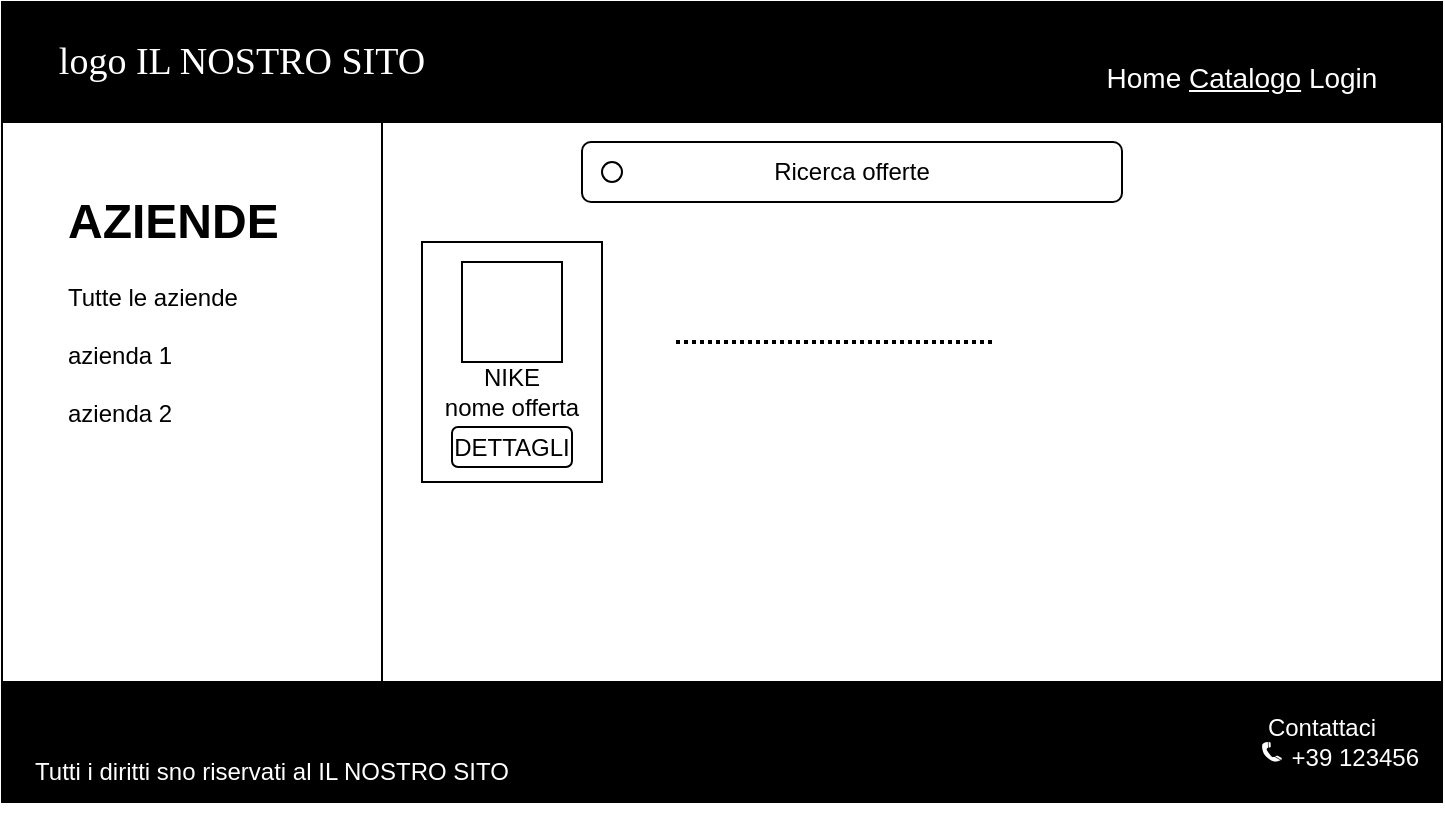 <mxfile version="21.2.2" type="onedrive">
  <diagram name="Pagina-1" id="BPd0MRd_K-sBMU0qDU0N">
    <mxGraphModel grid="1" page="1" gridSize="10" guides="1" tooltips="1" connect="1" arrows="1" fold="1" pageScale="1" pageWidth="827" pageHeight="1169" math="0" shadow="0">
      <root>
        <mxCell id="0" />
        <mxCell id="1" parent="0" />
        <mxCell id="JAwBmD1N5kL1gkn6KSLy-4" value="" style="rounded=0;whiteSpace=wrap;html=1;" vertex="1" parent="1">
          <mxGeometry x="40" y="680" width="720" height="400" as="geometry" />
        </mxCell>
        <mxCell id="JAwBmD1N5kL1gkn6KSLy-5" value="" style="rounded=0;whiteSpace=wrap;html=1;fillColor=#000000;" vertex="1" parent="1">
          <mxGeometry x="40" y="680" width="720" height="60" as="geometry" />
        </mxCell>
        <mxCell id="JAwBmD1N5kL1gkn6KSLy-6" value="logo IL NOSTRO SITO" style="text;html=1;strokeColor=none;fillColor=none;align=center;verticalAlign=middle;whiteSpace=wrap;rounded=0;fontColor=#FFFFFF;fontSize=19;fontStyle=0;fontFamily=Verdana;" vertex="1" parent="1">
          <mxGeometry x="50" y="687.5" width="220" height="45" as="geometry" />
        </mxCell>
        <mxCell id="JAwBmD1N5kL1gkn6KSLy-7" value="Home &lt;u&gt;Catalogo&lt;/u&gt; Login" style="text;html=1;strokeColor=none;fillColor=none;align=center;verticalAlign=middle;whiteSpace=wrap;rounded=0;fontColor=#FFFFFF;fontSize=14;" vertex="1" parent="1">
          <mxGeometry x="570" y="702.5" width="180" height="30" as="geometry" />
        </mxCell>
        <mxCell id="JAwBmD1N5kL1gkn6KSLy-8" value="" style="rounded=0;whiteSpace=wrap;html=1;" vertex="1" parent="1">
          <mxGeometry x="40" y="740" width="190" height="340" as="geometry" />
        </mxCell>
        <mxCell id="JAwBmD1N5kL1gkn6KSLy-9" value="&lt;h1&gt;AZIENDE&lt;/h1&gt;&lt;div&gt;Tutte le aziende&lt;/div&gt;&lt;div&gt;&lt;br&gt;&lt;/div&gt;&lt;div&gt;azienda 1&lt;/div&gt;&lt;div&gt;&lt;br&gt;&lt;/div&gt;&lt;div&gt;azienda 2&lt;/div&gt;" style="text;html=1;strokeColor=none;fillColor=none;spacing=5;spacingTop=-20;whiteSpace=wrap;overflow=hidden;rounded=0;" vertex="1" parent="1">
          <mxGeometry x="67.5" y="770" width="135" height="140" as="geometry" />
        </mxCell>
        <mxCell id="JAwBmD1N5kL1gkn6KSLy-10" value="&#xa;&#xa;&#xa;" style="rounded=0;whiteSpace=wrap;html=1;fillColor=#000000;" vertex="1" parent="1">
          <mxGeometry x="40" y="1020" width="720" height="60" as="geometry" />
        </mxCell>
        <mxCell id="JAwBmD1N5kL1gkn6KSLy-12" value="Tutti i diritti sno riservati al IL NOSTRO SITO" style="text;html=1;strokeColor=none;fillColor=none;align=center;verticalAlign=middle;whiteSpace=wrap;rounded=0;fontColor=#FFFFFF;" vertex="1" parent="1">
          <mxGeometry x="40" y="1050" width="270" height="30" as="geometry" />
        </mxCell>
        <mxCell id="JAwBmD1N5kL1gkn6KSLy-13" value="Contattaci&lt;br&gt;&amp;nbsp; &amp;nbsp; &amp;nbsp; &amp;nbsp; &amp;nbsp; +39 123456" style="text;html=1;strokeColor=none;fillColor=none;align=center;verticalAlign=middle;whiteSpace=wrap;rounded=0;fontColor=#FFFFFF;" vertex="1" parent="1">
          <mxGeometry x="650" y="1020" width="100" height="60" as="geometry" />
        </mxCell>
        <mxCell id="JAwBmD1N5kL1gkn6KSLy-14" value="" style="shape=mxgraph.signs.tech.telephone_3;html=1;pointerEvents=1;fillColor=#FFFFFF;strokeColor=none;verticalLabelPosition=bottom;verticalAlign=top;align=center;sketch=0;fontColor=#FFFFFF;" vertex="1" parent="1">
          <mxGeometry x="670" y="1050" width="10" height="10" as="geometry" />
        </mxCell>
        <mxCell id="JAwBmD1N5kL1gkn6KSLy-17" value="Ricerca offerte" style="rounded=1;whiteSpace=wrap;html=1;" vertex="1" parent="1">
          <mxGeometry x="330" y="750" width="270" height="30" as="geometry" />
        </mxCell>
        <mxCell id="JAwBmD1N5kL1gkn6KSLy-18" value="" style="ellipse;whiteSpace=wrap;html=1;aspect=fixed;" vertex="1" parent="1">
          <mxGeometry x="340" y="760" width="10" height="10" as="geometry" />
        </mxCell>
        <mxCell id="JAwBmD1N5kL1gkn6KSLy-21" value="" style="rounded=0;whiteSpace=wrap;html=1;" vertex="1" parent="1">
          <mxGeometry x="250" y="800" width="90" height="120" as="geometry" />
        </mxCell>
        <mxCell id="JAwBmD1N5kL1gkn6KSLy-22" value="DETTAGLI" style="rounded=1;whiteSpace=wrap;html=1;" vertex="1" parent="1">
          <mxGeometry x="265" y="892.5" width="60" height="20" as="geometry" />
        </mxCell>
        <mxCell id="JAwBmD1N5kL1gkn6KSLy-23" value="" style="whiteSpace=wrap;html=1;aspect=fixed;" vertex="1" parent="1">
          <mxGeometry x="270" y="810" width="50" height="50" as="geometry" />
        </mxCell>
        <mxCell id="NEXOPpQxuEFX4u0fNLNs-1" value="NIKE&lt;br&gt;nome offerta" style="text;html=1;strokeColor=none;fillColor=none;align=center;verticalAlign=middle;whiteSpace=wrap;rounded=0;" vertex="1" parent="1">
          <mxGeometry x="260" y="860" width="70" height="30" as="geometry" />
        </mxCell>
        <mxCell id="NEXOPpQxuEFX4u0fNLNs-2" value="" style="line;strokeWidth=2;direction=south;html=1;rotation=90;dashed=1;dashPattern=1 1;" vertex="1" parent="1">
          <mxGeometry x="450" y="770" width="10" height="160" as="geometry" />
        </mxCell>
        <mxCell id="NEXOPpQxuEFX4u0fNLNs-3" style="edgeStyle=orthogonalEdgeStyle;rounded=0;orthogonalLoop=1;jettySize=auto;html=1;exitX=0.5;exitY=1;exitDx=0;exitDy=0;" edge="1" parent="1" source="JAwBmD1N5kL1gkn6KSLy-4" target="JAwBmD1N5kL1gkn6KSLy-4">
          <mxGeometry relative="1" as="geometry" />
        </mxCell>
      </root>
    </mxGraphModel>
  </diagram>
</mxfile>
